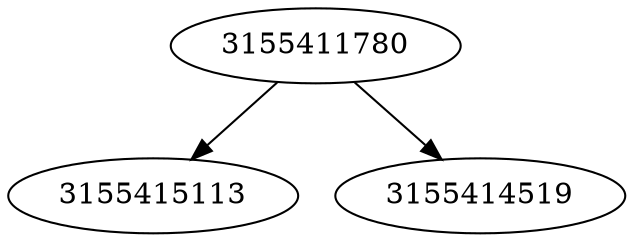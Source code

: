 strict digraph  {
3155415113;
3155411780;
3155414519;
3155411780 -> 3155414519;
3155411780 -> 3155415113;
}

